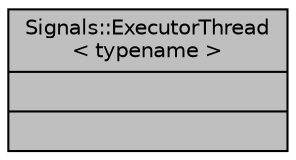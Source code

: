 digraph "Signals::ExecutorThread&lt; typename &gt;"
{
 // INTERACTIVE_SVG=YES
  edge [fontname="Helvetica",fontsize="10",labelfontname="Helvetica",labelfontsize="10"];
  node [fontname="Helvetica",fontsize="10",shape=record];
  Node1 [label="{Signals::ExecutorThread\l\< typename \>\n||}",height=0.2,width=0.4,color="black", fillcolor="grey75", style="filled", fontcolor="black"];
}
